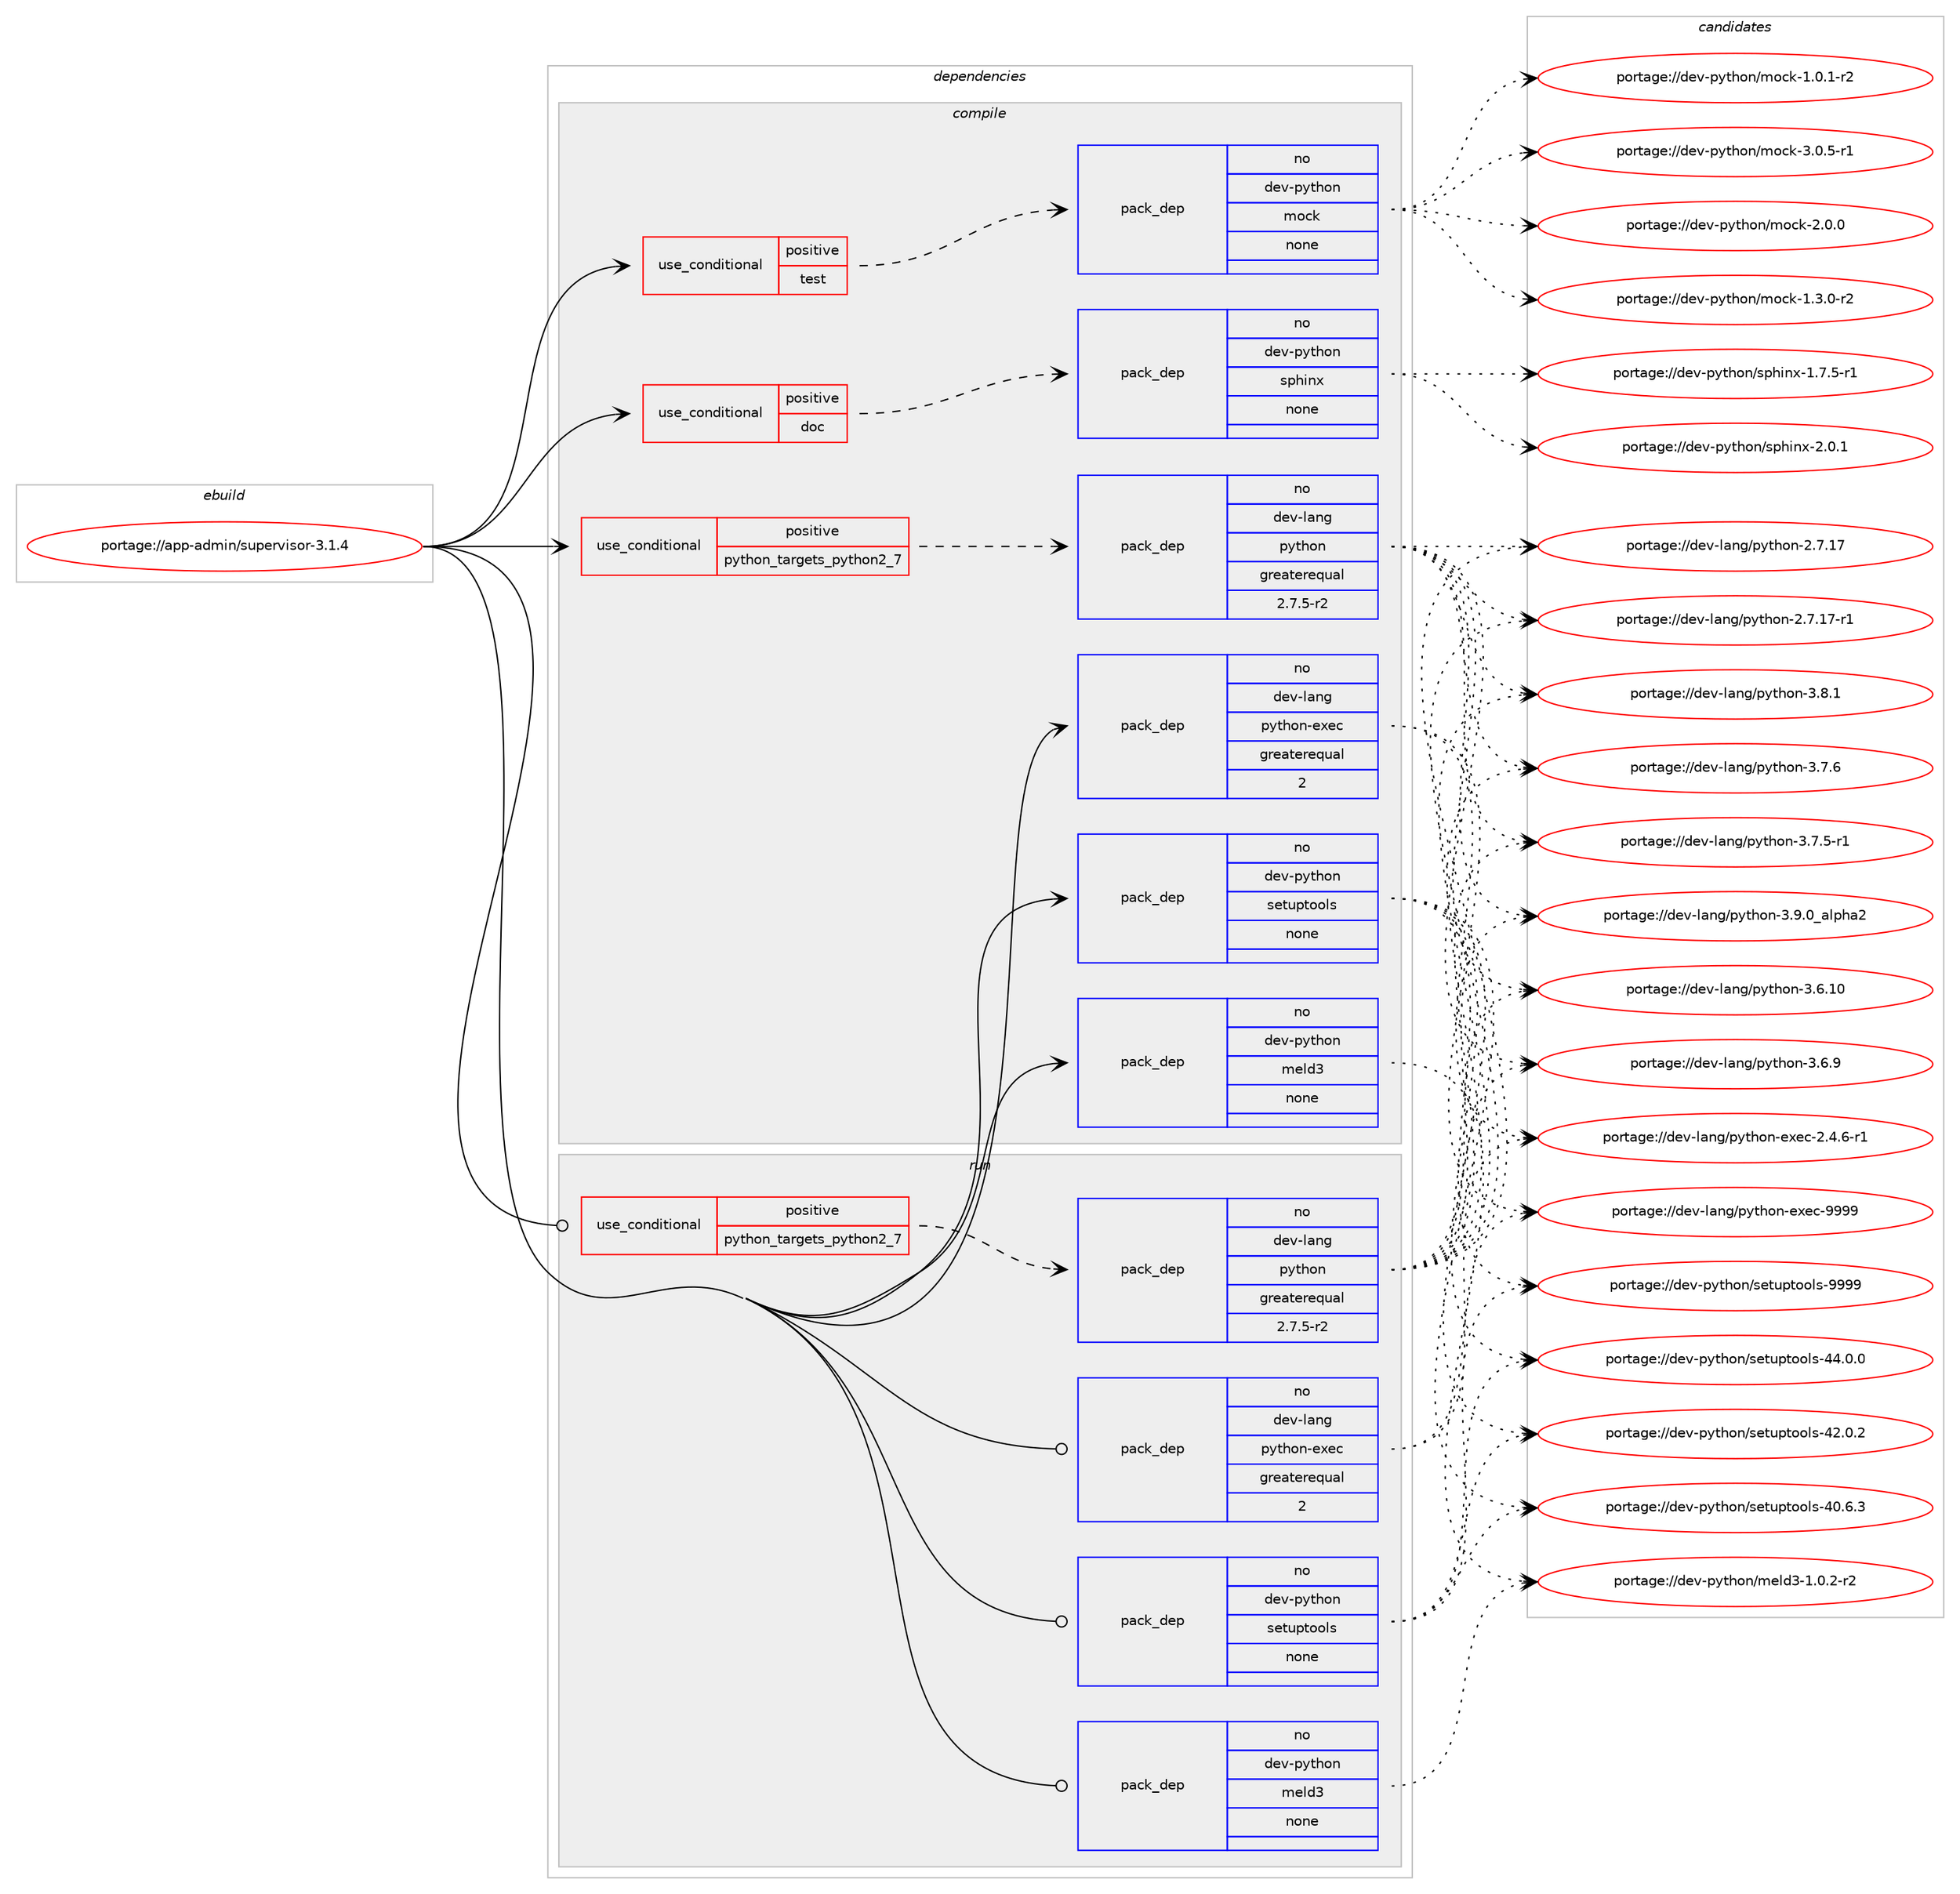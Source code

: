 digraph prolog {

# *************
# Graph options
# *************

newrank=true;
concentrate=true;
compound=true;
graph [rankdir=LR,fontname=Helvetica,fontsize=10,ranksep=1.5];#, ranksep=2.5, nodesep=0.2];
edge  [arrowhead=vee];
node  [fontname=Helvetica,fontsize=10];

# **********
# The ebuild
# **********

subgraph cluster_leftcol {
color=gray;
rank=same;
label=<<i>ebuild</i>>;
id [label="portage://app-admin/supervisor-3.1.4", color=red, width=4, href="../app-admin/supervisor-3.1.4.svg"];
}

# ****************
# The dependencies
# ****************

subgraph cluster_midcol {
color=gray;
label=<<i>dependencies</i>>;
subgraph cluster_compile {
fillcolor="#eeeeee";
style=filled;
label=<<i>compile</i>>;
subgraph cond153813 {
dependency651118 [label=<<TABLE BORDER="0" CELLBORDER="1" CELLSPACING="0" CELLPADDING="4"><TR><TD ROWSPAN="3" CELLPADDING="10">use_conditional</TD></TR><TR><TD>positive</TD></TR><TR><TD>doc</TD></TR></TABLE>>, shape=none, color=red];
subgraph pack488620 {
dependency651119 [label=<<TABLE BORDER="0" CELLBORDER="1" CELLSPACING="0" CELLPADDING="4" WIDTH="220"><TR><TD ROWSPAN="6" CELLPADDING="30">pack_dep</TD></TR><TR><TD WIDTH="110">no</TD></TR><TR><TD>dev-python</TD></TR><TR><TD>sphinx</TD></TR><TR><TD>none</TD></TR><TR><TD></TD></TR></TABLE>>, shape=none, color=blue];
}
dependency651118:e -> dependency651119:w [weight=20,style="dashed",arrowhead="vee"];
}
id:e -> dependency651118:w [weight=20,style="solid",arrowhead="vee"];
subgraph cond153814 {
dependency651120 [label=<<TABLE BORDER="0" CELLBORDER="1" CELLSPACING="0" CELLPADDING="4"><TR><TD ROWSPAN="3" CELLPADDING="10">use_conditional</TD></TR><TR><TD>positive</TD></TR><TR><TD>python_targets_python2_7</TD></TR></TABLE>>, shape=none, color=red];
subgraph pack488621 {
dependency651121 [label=<<TABLE BORDER="0" CELLBORDER="1" CELLSPACING="0" CELLPADDING="4" WIDTH="220"><TR><TD ROWSPAN="6" CELLPADDING="30">pack_dep</TD></TR><TR><TD WIDTH="110">no</TD></TR><TR><TD>dev-lang</TD></TR><TR><TD>python</TD></TR><TR><TD>greaterequal</TD></TR><TR><TD>2.7.5-r2</TD></TR></TABLE>>, shape=none, color=blue];
}
dependency651120:e -> dependency651121:w [weight=20,style="dashed",arrowhead="vee"];
}
id:e -> dependency651120:w [weight=20,style="solid",arrowhead="vee"];
subgraph cond153815 {
dependency651122 [label=<<TABLE BORDER="0" CELLBORDER="1" CELLSPACING="0" CELLPADDING="4"><TR><TD ROWSPAN="3" CELLPADDING="10">use_conditional</TD></TR><TR><TD>positive</TD></TR><TR><TD>test</TD></TR></TABLE>>, shape=none, color=red];
subgraph pack488622 {
dependency651123 [label=<<TABLE BORDER="0" CELLBORDER="1" CELLSPACING="0" CELLPADDING="4" WIDTH="220"><TR><TD ROWSPAN="6" CELLPADDING="30">pack_dep</TD></TR><TR><TD WIDTH="110">no</TD></TR><TR><TD>dev-python</TD></TR><TR><TD>mock</TD></TR><TR><TD>none</TD></TR><TR><TD></TD></TR></TABLE>>, shape=none, color=blue];
}
dependency651122:e -> dependency651123:w [weight=20,style="dashed",arrowhead="vee"];
}
id:e -> dependency651122:w [weight=20,style="solid",arrowhead="vee"];
subgraph pack488623 {
dependency651124 [label=<<TABLE BORDER="0" CELLBORDER="1" CELLSPACING="0" CELLPADDING="4" WIDTH="220"><TR><TD ROWSPAN="6" CELLPADDING="30">pack_dep</TD></TR><TR><TD WIDTH="110">no</TD></TR><TR><TD>dev-lang</TD></TR><TR><TD>python-exec</TD></TR><TR><TD>greaterequal</TD></TR><TR><TD>2</TD></TR></TABLE>>, shape=none, color=blue];
}
id:e -> dependency651124:w [weight=20,style="solid",arrowhead="vee"];
subgraph pack488624 {
dependency651125 [label=<<TABLE BORDER="0" CELLBORDER="1" CELLSPACING="0" CELLPADDING="4" WIDTH="220"><TR><TD ROWSPAN="6" CELLPADDING="30">pack_dep</TD></TR><TR><TD WIDTH="110">no</TD></TR><TR><TD>dev-python</TD></TR><TR><TD>meld3</TD></TR><TR><TD>none</TD></TR><TR><TD></TD></TR></TABLE>>, shape=none, color=blue];
}
id:e -> dependency651125:w [weight=20,style="solid",arrowhead="vee"];
subgraph pack488625 {
dependency651126 [label=<<TABLE BORDER="0" CELLBORDER="1" CELLSPACING="0" CELLPADDING="4" WIDTH="220"><TR><TD ROWSPAN="6" CELLPADDING="30">pack_dep</TD></TR><TR><TD WIDTH="110">no</TD></TR><TR><TD>dev-python</TD></TR><TR><TD>setuptools</TD></TR><TR><TD>none</TD></TR><TR><TD></TD></TR></TABLE>>, shape=none, color=blue];
}
id:e -> dependency651126:w [weight=20,style="solid",arrowhead="vee"];
}
subgraph cluster_compileandrun {
fillcolor="#eeeeee";
style=filled;
label=<<i>compile and run</i>>;
}
subgraph cluster_run {
fillcolor="#eeeeee";
style=filled;
label=<<i>run</i>>;
subgraph cond153816 {
dependency651127 [label=<<TABLE BORDER="0" CELLBORDER="1" CELLSPACING="0" CELLPADDING="4"><TR><TD ROWSPAN="3" CELLPADDING="10">use_conditional</TD></TR><TR><TD>positive</TD></TR><TR><TD>python_targets_python2_7</TD></TR></TABLE>>, shape=none, color=red];
subgraph pack488626 {
dependency651128 [label=<<TABLE BORDER="0" CELLBORDER="1" CELLSPACING="0" CELLPADDING="4" WIDTH="220"><TR><TD ROWSPAN="6" CELLPADDING="30">pack_dep</TD></TR><TR><TD WIDTH="110">no</TD></TR><TR><TD>dev-lang</TD></TR><TR><TD>python</TD></TR><TR><TD>greaterequal</TD></TR><TR><TD>2.7.5-r2</TD></TR></TABLE>>, shape=none, color=blue];
}
dependency651127:e -> dependency651128:w [weight=20,style="dashed",arrowhead="vee"];
}
id:e -> dependency651127:w [weight=20,style="solid",arrowhead="odot"];
subgraph pack488627 {
dependency651129 [label=<<TABLE BORDER="0" CELLBORDER="1" CELLSPACING="0" CELLPADDING="4" WIDTH="220"><TR><TD ROWSPAN="6" CELLPADDING="30">pack_dep</TD></TR><TR><TD WIDTH="110">no</TD></TR><TR><TD>dev-lang</TD></TR><TR><TD>python-exec</TD></TR><TR><TD>greaterequal</TD></TR><TR><TD>2</TD></TR></TABLE>>, shape=none, color=blue];
}
id:e -> dependency651129:w [weight=20,style="solid",arrowhead="odot"];
subgraph pack488628 {
dependency651130 [label=<<TABLE BORDER="0" CELLBORDER="1" CELLSPACING="0" CELLPADDING="4" WIDTH="220"><TR><TD ROWSPAN="6" CELLPADDING="30">pack_dep</TD></TR><TR><TD WIDTH="110">no</TD></TR><TR><TD>dev-python</TD></TR><TR><TD>meld3</TD></TR><TR><TD>none</TD></TR><TR><TD></TD></TR></TABLE>>, shape=none, color=blue];
}
id:e -> dependency651130:w [weight=20,style="solid",arrowhead="odot"];
subgraph pack488629 {
dependency651131 [label=<<TABLE BORDER="0" CELLBORDER="1" CELLSPACING="0" CELLPADDING="4" WIDTH="220"><TR><TD ROWSPAN="6" CELLPADDING="30">pack_dep</TD></TR><TR><TD WIDTH="110">no</TD></TR><TR><TD>dev-python</TD></TR><TR><TD>setuptools</TD></TR><TR><TD>none</TD></TR><TR><TD></TD></TR></TABLE>>, shape=none, color=blue];
}
id:e -> dependency651131:w [weight=20,style="solid",arrowhead="odot"];
}
}

# **************
# The candidates
# **************

subgraph cluster_choices {
rank=same;
color=gray;
label=<<i>candidates</i>>;

subgraph choice488620 {
color=black;
nodesep=1;
choice1001011184511212111610411111047115112104105110120455046484649 [label="portage://dev-python/sphinx-2.0.1", color=red, width=4,href="../dev-python/sphinx-2.0.1.svg"];
choice10010111845112121116104111110471151121041051101204549465546534511449 [label="portage://dev-python/sphinx-1.7.5-r1", color=red, width=4,href="../dev-python/sphinx-1.7.5-r1.svg"];
dependency651119:e -> choice1001011184511212111610411111047115112104105110120455046484649:w [style=dotted,weight="100"];
dependency651119:e -> choice10010111845112121116104111110471151121041051101204549465546534511449:w [style=dotted,weight="100"];
}
subgraph choice488621 {
color=black;
nodesep=1;
choice10010111845108971101034711212111610411111045514657464895971081121049750 [label="portage://dev-lang/python-3.9.0_alpha2", color=red, width=4,href="../dev-lang/python-3.9.0_alpha2.svg"];
choice100101118451089711010347112121116104111110455146564649 [label="portage://dev-lang/python-3.8.1", color=red, width=4,href="../dev-lang/python-3.8.1.svg"];
choice100101118451089711010347112121116104111110455146554654 [label="portage://dev-lang/python-3.7.6", color=red, width=4,href="../dev-lang/python-3.7.6.svg"];
choice1001011184510897110103471121211161041111104551465546534511449 [label="portage://dev-lang/python-3.7.5-r1", color=red, width=4,href="../dev-lang/python-3.7.5-r1.svg"];
choice100101118451089711010347112121116104111110455146544657 [label="portage://dev-lang/python-3.6.9", color=red, width=4,href="../dev-lang/python-3.6.9.svg"];
choice10010111845108971101034711212111610411111045514654464948 [label="portage://dev-lang/python-3.6.10", color=red, width=4,href="../dev-lang/python-3.6.10.svg"];
choice100101118451089711010347112121116104111110455046554649554511449 [label="portage://dev-lang/python-2.7.17-r1", color=red, width=4,href="../dev-lang/python-2.7.17-r1.svg"];
choice10010111845108971101034711212111610411111045504655464955 [label="portage://dev-lang/python-2.7.17", color=red, width=4,href="../dev-lang/python-2.7.17.svg"];
dependency651121:e -> choice10010111845108971101034711212111610411111045514657464895971081121049750:w [style=dotted,weight="100"];
dependency651121:e -> choice100101118451089711010347112121116104111110455146564649:w [style=dotted,weight="100"];
dependency651121:e -> choice100101118451089711010347112121116104111110455146554654:w [style=dotted,weight="100"];
dependency651121:e -> choice1001011184510897110103471121211161041111104551465546534511449:w [style=dotted,weight="100"];
dependency651121:e -> choice100101118451089711010347112121116104111110455146544657:w [style=dotted,weight="100"];
dependency651121:e -> choice10010111845108971101034711212111610411111045514654464948:w [style=dotted,weight="100"];
dependency651121:e -> choice100101118451089711010347112121116104111110455046554649554511449:w [style=dotted,weight="100"];
dependency651121:e -> choice10010111845108971101034711212111610411111045504655464955:w [style=dotted,weight="100"];
}
subgraph choice488622 {
color=black;
nodesep=1;
choice1001011184511212111610411111047109111991074551464846534511449 [label="portage://dev-python/mock-3.0.5-r1", color=red, width=4,href="../dev-python/mock-3.0.5-r1.svg"];
choice100101118451121211161041111104710911199107455046484648 [label="portage://dev-python/mock-2.0.0", color=red, width=4,href="../dev-python/mock-2.0.0.svg"];
choice1001011184511212111610411111047109111991074549465146484511450 [label="portage://dev-python/mock-1.3.0-r2", color=red, width=4,href="../dev-python/mock-1.3.0-r2.svg"];
choice1001011184511212111610411111047109111991074549464846494511450 [label="portage://dev-python/mock-1.0.1-r2", color=red, width=4,href="../dev-python/mock-1.0.1-r2.svg"];
dependency651123:e -> choice1001011184511212111610411111047109111991074551464846534511449:w [style=dotted,weight="100"];
dependency651123:e -> choice100101118451121211161041111104710911199107455046484648:w [style=dotted,weight="100"];
dependency651123:e -> choice1001011184511212111610411111047109111991074549465146484511450:w [style=dotted,weight="100"];
dependency651123:e -> choice1001011184511212111610411111047109111991074549464846494511450:w [style=dotted,weight="100"];
}
subgraph choice488623 {
color=black;
nodesep=1;
choice10010111845108971101034711212111610411111045101120101994557575757 [label="portage://dev-lang/python-exec-9999", color=red, width=4,href="../dev-lang/python-exec-9999.svg"];
choice10010111845108971101034711212111610411111045101120101994550465246544511449 [label="portage://dev-lang/python-exec-2.4.6-r1", color=red, width=4,href="../dev-lang/python-exec-2.4.6-r1.svg"];
dependency651124:e -> choice10010111845108971101034711212111610411111045101120101994557575757:w [style=dotted,weight="100"];
dependency651124:e -> choice10010111845108971101034711212111610411111045101120101994550465246544511449:w [style=dotted,weight="100"];
}
subgraph choice488624 {
color=black;
nodesep=1;
choice1001011184511212111610411111047109101108100514549464846504511450 [label="portage://dev-python/meld3-1.0.2-r2", color=red, width=4,href="../dev-python/meld3-1.0.2-r2.svg"];
dependency651125:e -> choice1001011184511212111610411111047109101108100514549464846504511450:w [style=dotted,weight="100"];
}
subgraph choice488625 {
color=black;
nodesep=1;
choice10010111845112121116104111110471151011161171121161111111081154557575757 [label="portage://dev-python/setuptools-9999", color=red, width=4,href="../dev-python/setuptools-9999.svg"];
choice100101118451121211161041111104711510111611711211611111110811545525246484648 [label="portage://dev-python/setuptools-44.0.0", color=red, width=4,href="../dev-python/setuptools-44.0.0.svg"];
choice100101118451121211161041111104711510111611711211611111110811545525046484650 [label="portage://dev-python/setuptools-42.0.2", color=red, width=4,href="../dev-python/setuptools-42.0.2.svg"];
choice100101118451121211161041111104711510111611711211611111110811545524846544651 [label="portage://dev-python/setuptools-40.6.3", color=red, width=4,href="../dev-python/setuptools-40.6.3.svg"];
dependency651126:e -> choice10010111845112121116104111110471151011161171121161111111081154557575757:w [style=dotted,weight="100"];
dependency651126:e -> choice100101118451121211161041111104711510111611711211611111110811545525246484648:w [style=dotted,weight="100"];
dependency651126:e -> choice100101118451121211161041111104711510111611711211611111110811545525046484650:w [style=dotted,weight="100"];
dependency651126:e -> choice100101118451121211161041111104711510111611711211611111110811545524846544651:w [style=dotted,weight="100"];
}
subgraph choice488626 {
color=black;
nodesep=1;
choice10010111845108971101034711212111610411111045514657464895971081121049750 [label="portage://dev-lang/python-3.9.0_alpha2", color=red, width=4,href="../dev-lang/python-3.9.0_alpha2.svg"];
choice100101118451089711010347112121116104111110455146564649 [label="portage://dev-lang/python-3.8.1", color=red, width=4,href="../dev-lang/python-3.8.1.svg"];
choice100101118451089711010347112121116104111110455146554654 [label="portage://dev-lang/python-3.7.6", color=red, width=4,href="../dev-lang/python-3.7.6.svg"];
choice1001011184510897110103471121211161041111104551465546534511449 [label="portage://dev-lang/python-3.7.5-r1", color=red, width=4,href="../dev-lang/python-3.7.5-r1.svg"];
choice100101118451089711010347112121116104111110455146544657 [label="portage://dev-lang/python-3.6.9", color=red, width=4,href="../dev-lang/python-3.6.9.svg"];
choice10010111845108971101034711212111610411111045514654464948 [label="portage://dev-lang/python-3.6.10", color=red, width=4,href="../dev-lang/python-3.6.10.svg"];
choice100101118451089711010347112121116104111110455046554649554511449 [label="portage://dev-lang/python-2.7.17-r1", color=red, width=4,href="../dev-lang/python-2.7.17-r1.svg"];
choice10010111845108971101034711212111610411111045504655464955 [label="portage://dev-lang/python-2.7.17", color=red, width=4,href="../dev-lang/python-2.7.17.svg"];
dependency651128:e -> choice10010111845108971101034711212111610411111045514657464895971081121049750:w [style=dotted,weight="100"];
dependency651128:e -> choice100101118451089711010347112121116104111110455146564649:w [style=dotted,weight="100"];
dependency651128:e -> choice100101118451089711010347112121116104111110455146554654:w [style=dotted,weight="100"];
dependency651128:e -> choice1001011184510897110103471121211161041111104551465546534511449:w [style=dotted,weight="100"];
dependency651128:e -> choice100101118451089711010347112121116104111110455146544657:w [style=dotted,weight="100"];
dependency651128:e -> choice10010111845108971101034711212111610411111045514654464948:w [style=dotted,weight="100"];
dependency651128:e -> choice100101118451089711010347112121116104111110455046554649554511449:w [style=dotted,weight="100"];
dependency651128:e -> choice10010111845108971101034711212111610411111045504655464955:w [style=dotted,weight="100"];
}
subgraph choice488627 {
color=black;
nodesep=1;
choice10010111845108971101034711212111610411111045101120101994557575757 [label="portage://dev-lang/python-exec-9999", color=red, width=4,href="../dev-lang/python-exec-9999.svg"];
choice10010111845108971101034711212111610411111045101120101994550465246544511449 [label="portage://dev-lang/python-exec-2.4.6-r1", color=red, width=4,href="../dev-lang/python-exec-2.4.6-r1.svg"];
dependency651129:e -> choice10010111845108971101034711212111610411111045101120101994557575757:w [style=dotted,weight="100"];
dependency651129:e -> choice10010111845108971101034711212111610411111045101120101994550465246544511449:w [style=dotted,weight="100"];
}
subgraph choice488628 {
color=black;
nodesep=1;
choice1001011184511212111610411111047109101108100514549464846504511450 [label="portage://dev-python/meld3-1.0.2-r2", color=red, width=4,href="../dev-python/meld3-1.0.2-r2.svg"];
dependency651130:e -> choice1001011184511212111610411111047109101108100514549464846504511450:w [style=dotted,weight="100"];
}
subgraph choice488629 {
color=black;
nodesep=1;
choice10010111845112121116104111110471151011161171121161111111081154557575757 [label="portage://dev-python/setuptools-9999", color=red, width=4,href="../dev-python/setuptools-9999.svg"];
choice100101118451121211161041111104711510111611711211611111110811545525246484648 [label="portage://dev-python/setuptools-44.0.0", color=red, width=4,href="../dev-python/setuptools-44.0.0.svg"];
choice100101118451121211161041111104711510111611711211611111110811545525046484650 [label="portage://dev-python/setuptools-42.0.2", color=red, width=4,href="../dev-python/setuptools-42.0.2.svg"];
choice100101118451121211161041111104711510111611711211611111110811545524846544651 [label="portage://dev-python/setuptools-40.6.3", color=red, width=4,href="../dev-python/setuptools-40.6.3.svg"];
dependency651131:e -> choice10010111845112121116104111110471151011161171121161111111081154557575757:w [style=dotted,weight="100"];
dependency651131:e -> choice100101118451121211161041111104711510111611711211611111110811545525246484648:w [style=dotted,weight="100"];
dependency651131:e -> choice100101118451121211161041111104711510111611711211611111110811545525046484650:w [style=dotted,weight="100"];
dependency651131:e -> choice100101118451121211161041111104711510111611711211611111110811545524846544651:w [style=dotted,weight="100"];
}
}

}

